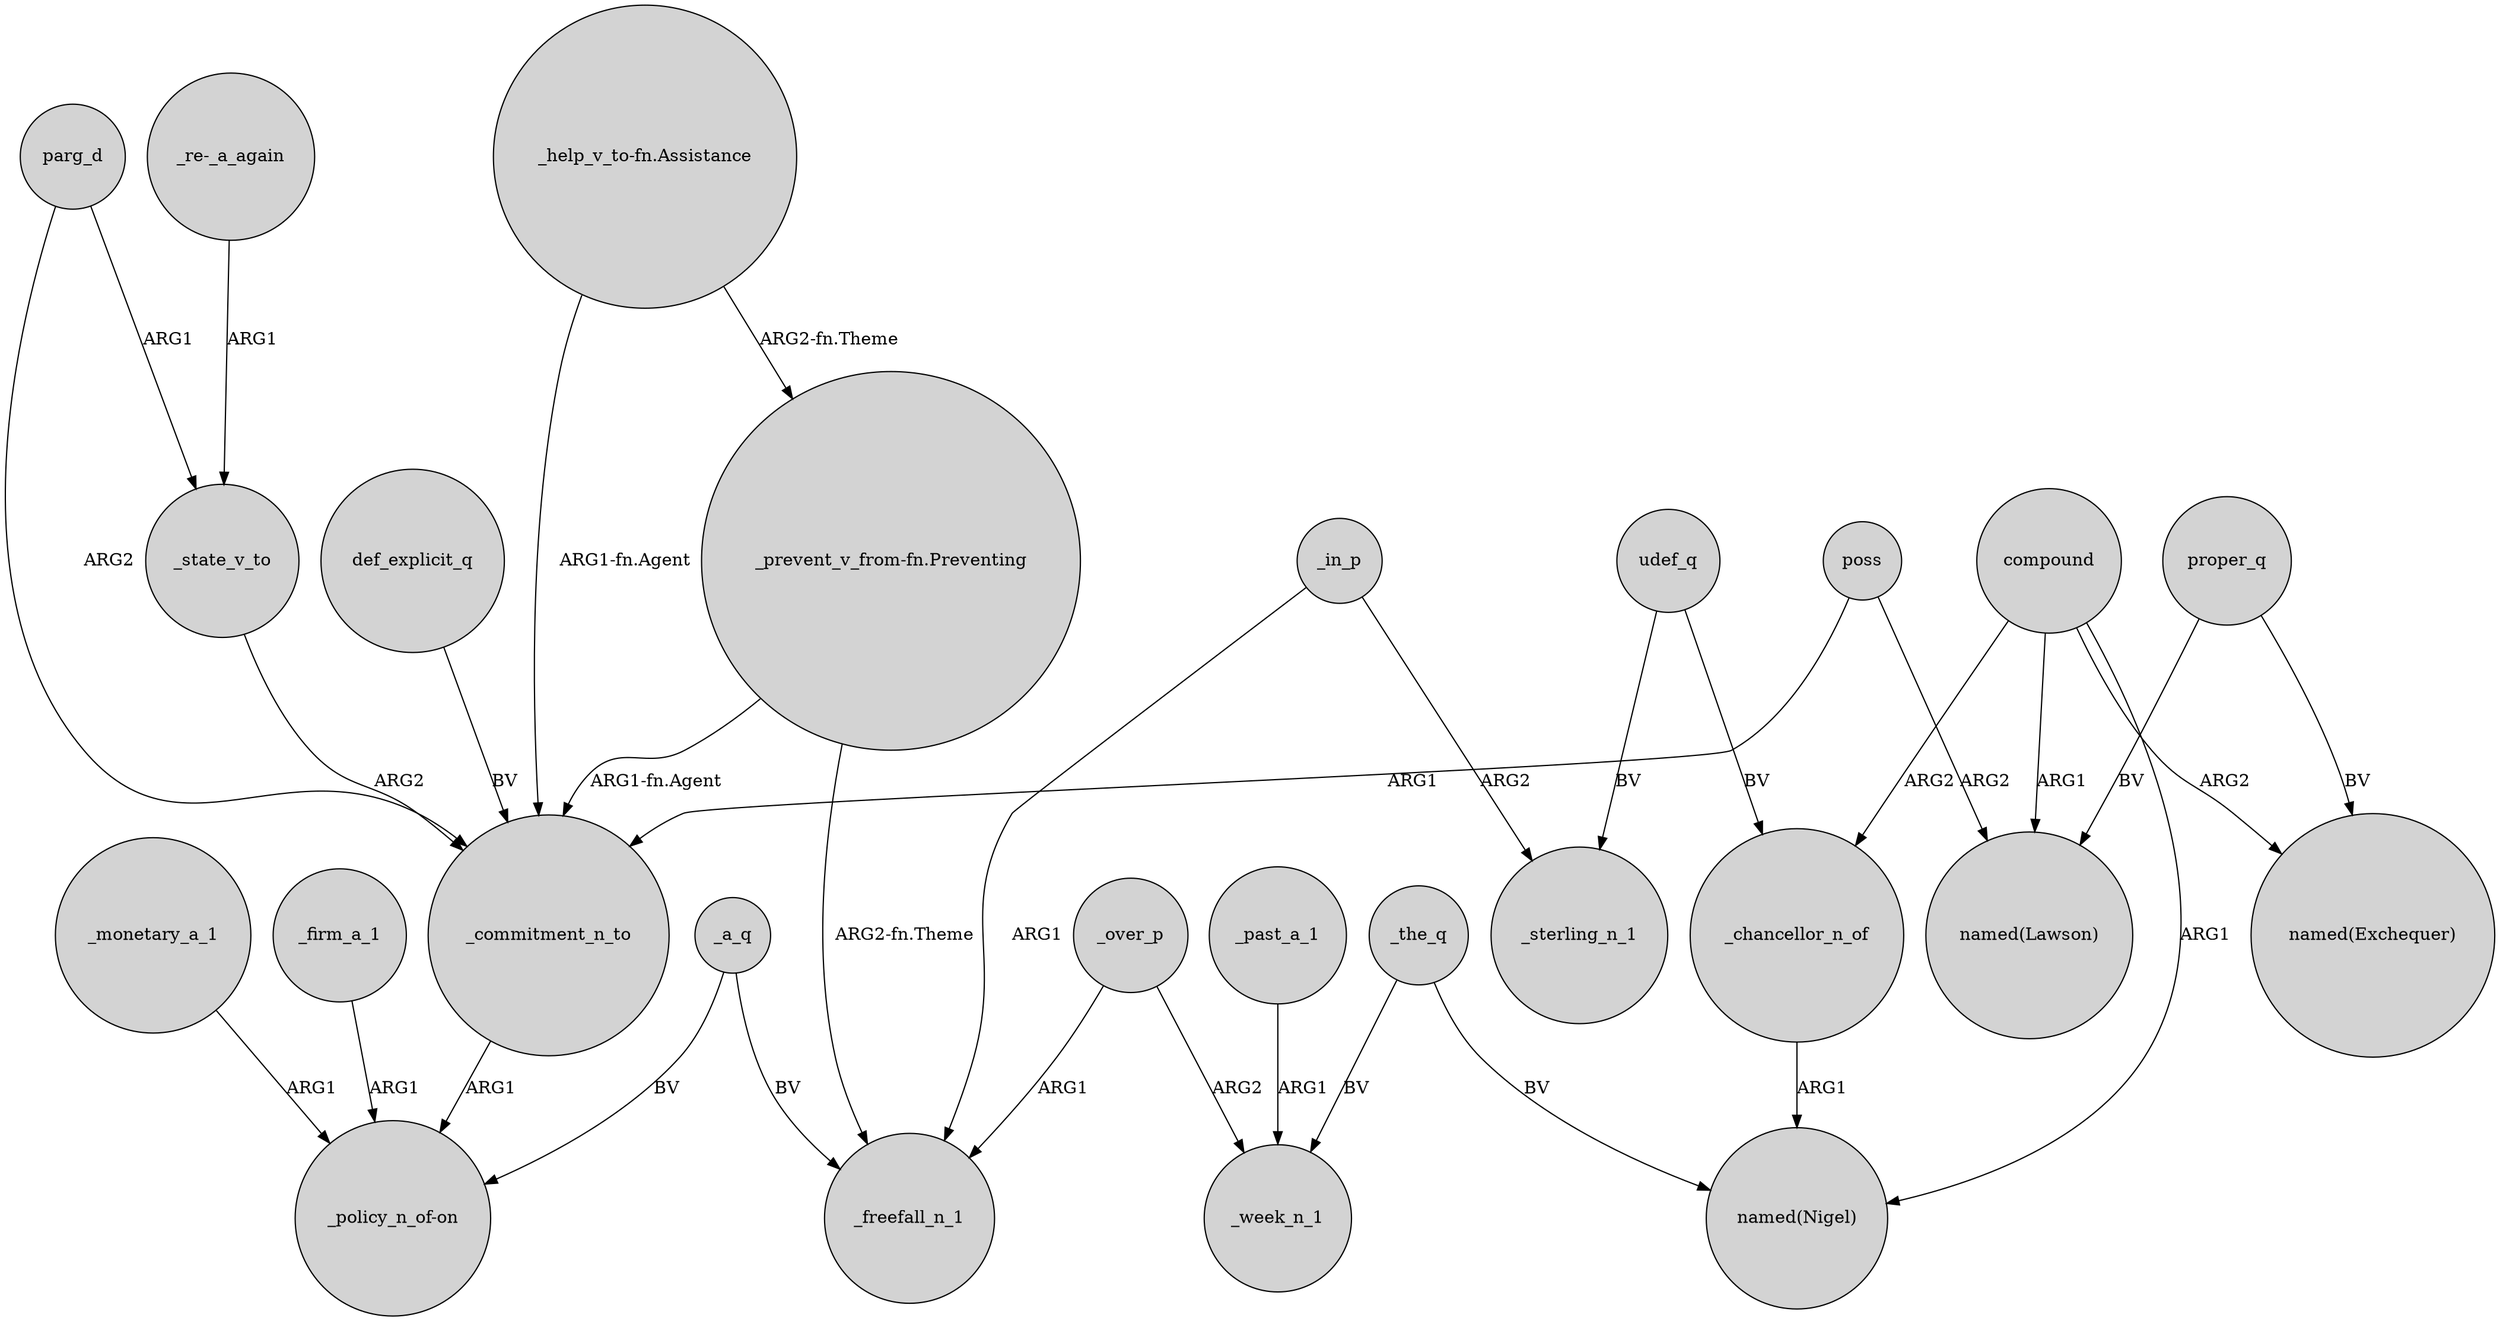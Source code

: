 digraph {
	node [shape=circle style=filled]
	def_explicit_q -> _commitment_n_to [label=BV]
	_past_a_1 -> _week_n_1 [label=ARG1]
	"_prevent_v_from-fn.Preventing" -> _freefall_n_1 [label="ARG2-fn.Theme"]
	poss -> "named(Lawson)" [label=ARG2]
	proper_q -> "named(Exchequer)" [label=BV]
	_over_p -> _week_n_1 [label=ARG2]
	_a_q -> _freefall_n_1 [label=BV]
	_in_p -> _freefall_n_1 [label=ARG1]
	_a_q -> "_policy_n_of-on" [label=BV]
	parg_d -> _state_v_to [label=ARG1]
	"_prevent_v_from-fn.Preventing" -> _commitment_n_to [label="ARG1-fn.Agent"]
	_over_p -> _freefall_n_1 [label=ARG1]
	parg_d -> _commitment_n_to [label=ARG2]
	_commitment_n_to -> "_policy_n_of-on" [label=ARG1]
	"_re-_a_again" -> _state_v_to [label=ARG1]
	"_help_v_to-fn.Assistance" -> "_prevent_v_from-fn.Preventing" [label="ARG2-fn.Theme"]
	_state_v_to -> _commitment_n_to [label=ARG2]
	compound -> "named(Exchequer)" [label=ARG2]
	udef_q -> _chancellor_n_of [label=BV]
	compound -> "named(Nigel)" [label=ARG1]
	udef_q -> _sterling_n_1 [label=BV]
	compound -> "named(Lawson)" [label=ARG1]
	proper_q -> "named(Lawson)" [label=BV]
	_the_q -> _week_n_1 [label=BV]
	_chancellor_n_of -> "named(Nigel)" [label=ARG1]
	_monetary_a_1 -> "_policy_n_of-on" [label=ARG1]
	_firm_a_1 -> "_policy_n_of-on" [label=ARG1]
	compound -> _chancellor_n_of [label=ARG2]
	poss -> _commitment_n_to [label=ARG1]
	_the_q -> "named(Nigel)" [label=BV]
	"_help_v_to-fn.Assistance" -> _commitment_n_to [label="ARG1-fn.Agent"]
	_in_p -> _sterling_n_1 [label=ARG2]
}

